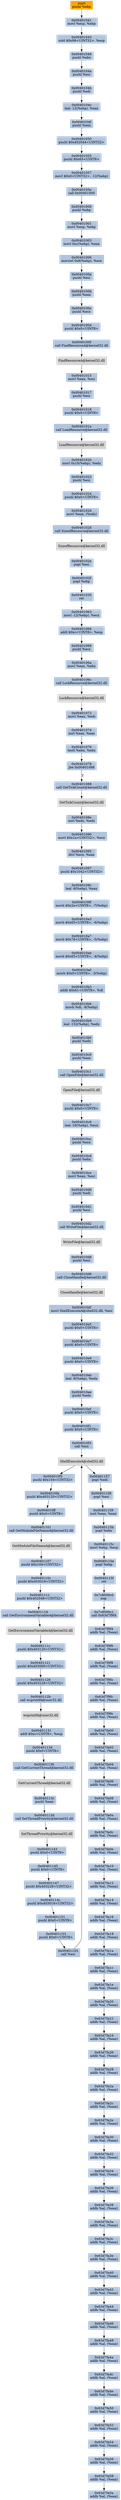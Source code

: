 digraph G {
node[shape=rectangle,style=filled,fillcolor=lightsteelblue,color=lightsteelblue]
bgcolor="transparent"
a0x00401040pushl_ebp[label="start\npushl %ebp",fillcolor="orange",color="lightgrey"];
a0x00401041movl_esp_ebp[label="0x00401041\nmovl %esp, %ebp"];
a0x00401043subl_0x98UINT32_esp[label="0x00401043\nsubl $0x98<UINT32>, %esp"];
a0x00401049pushl_ebx[label="0x00401049\npushl %ebx"];
a0x0040104apushl_esi[label="0x0040104a\npushl %esi"];
a0x0040104bpushl_edi[label="0x0040104b\npushl %edi"];
a0x0040104cleal__12ebp__eax[label="0x0040104c\nleal -12(%ebp), %eax"];
a0x0040104fpushl_eax[label="0x0040104f\npushl %eax"];
a0x00401050pushl_0x402044UINT32[label="0x00401050\npushl $0x402044<UINT32>"];
a0x00401055pushl_0x65UINT8[label="0x00401055\npushl $0x65<UINT8>"];
a0x00401057movl_0x0UINT32__12ebp_[label="0x00401057\nmovl $0x0<UINT32>, -12(%ebp)"];
a0x0040105ecall_0x00401000[label="0x0040105e\ncall 0x00401000"];
a0x00401000pushl_ebp[label="0x00401000\npushl %ebp"];
a0x00401001movl_esp_ebp[label="0x00401001\nmovl %esp, %ebp"];
a0x00401003movl_0xcebp__eax[label="0x00401003\nmovl 0xc(%ebp), %eax"];
a0x00401006movzwl_0x8ebp__ecx[label="0x00401006\nmovzwl 0x8(%ebp), %ecx"];
a0x0040100apushl_esi[label="0x0040100a\npushl %esi"];
a0x0040100bpushl_eax[label="0x0040100b\npushl %eax"];
a0x0040100cpushl_ecx[label="0x0040100c\npushl %ecx"];
a0x0040100dpushl_0x0UINT8[label="0x0040100d\npushl $0x0<UINT8>"];
a0x0040100fcall_FindResourceA_kernel32_dll[label="0x0040100f\ncall FindResourceA@kernel32.dll"];
FindResourceA_kernel32_dll[label="FindResourceA@kernel32.dll",fillcolor="lightgrey",color="lightgrey"];
a0x00401015movl_eax_esi[label="0x00401015\nmovl %eax, %esi"];
a0x00401017pushl_esi[label="0x00401017\npushl %esi"];
a0x00401018pushl_0x0UINT8[label="0x00401018\npushl $0x0<UINT8>"];
a0x0040101acall_LoadResource_kernel32_dll[label="0x0040101a\ncall LoadResource@kernel32.dll"];
LoadResource_kernel32_dll[label="LoadResource@kernel32.dll",fillcolor="lightgrey",color="lightgrey"];
a0x00401020movl_0x10ebp__edx[label="0x00401020\nmovl 0x10(%ebp), %edx"];
a0x00401023pushl_esi[label="0x00401023\npushl %esi"];
a0x00401024pushl_0x0UINT8[label="0x00401024\npushl $0x0<UINT8>"];
a0x00401026movl_eax_edx_[label="0x00401026\nmovl %eax, (%edx)"];
a0x00401028call_SizeofResource_kernel32_dll[label="0x00401028\ncall SizeofResource@kernel32.dll"];
SizeofResource_kernel32_dll[label="SizeofResource@kernel32.dll",fillcolor="lightgrey",color="lightgrey"];
a0x0040102epopl_esi[label="0x0040102e\npopl %esi"];
a0x0040102fpopl_ebp[label="0x0040102f\npopl %ebp"];
a0x00401030ret[label="0x00401030\nret"];
a0x00401063movl__12ebp__ecx[label="0x00401063\nmovl -12(%ebp), %ecx"];
a0x00401066addl_0xcUINT8_esp[label="0x00401066\naddl $0xc<UINT8>, %esp"];
a0x00401069pushl_ecx[label="0x00401069\npushl %ecx"];
a0x0040106amovl_eax_ebx[label="0x0040106a\nmovl %eax, %ebx"];
a0x0040106ccall_LockResource_kernel32_dll[label="0x0040106c\ncall LockResource@kernel32.dll"];
LockResource_kernel32_dll[label="LockResource@kernel32.dll",fillcolor="lightgrey",color="lightgrey"];
a0x00401072movl_eax_edi[label="0x00401072\nmovl %eax, %edi"];
a0x00401074xorl_eax_eax[label="0x00401074\nxorl %eax, %eax"];
a0x00401076testl_ebx_ebx[label="0x00401076\ntestl %ebx, %ebx"];
a0x00401078jbe_0x00401088[label="0x00401078\njbe 0x00401088"];
a0x00401088call_GetTickCount_kernel32_dll[label="0x00401088\ncall GetTickCount@kernel32.dll"];
GetTickCount_kernel32_dll[label="GetTickCount@kernel32.dll",fillcolor="lightgrey",color="lightgrey"];
a0x0040108exorl_edx_edx[label="0x0040108e\nxorl %edx, %edx"];
a0x00401090movl_0x1aUINT32_ecx[label="0x00401090\nmovl $0x1a<UINT32>, %ecx"];
a0x00401095divl_ecx_eax[label="0x00401095\ndivl %ecx, %eax"];
a0x00401097pushl_0x1042UINT32[label="0x00401097\npushl $0x1042<UINT32>"];
a0x0040109cleal__8ebp__eax[label="0x0040109c\nleal -8(%ebp), %eax"];
a0x0040109fmovb_0x2eUINT8__7ebp_[label="0x0040109f\nmovb $0x2e<UINT8>, -7(%ebp)"];
a0x004010a3movb_0x65UINT8__6ebp_[label="0x004010a3\nmovb $0x65<UINT8>, -6(%ebp)"];
a0x004010a7movb_0x78UINT8__5ebp_[label="0x004010a7\nmovb $0x78<UINT8>, -5(%ebp)"];
a0x004010abmovb_0x65UINT8__4ebp_[label="0x004010ab\nmovb $0x65<UINT8>, -4(%ebp)"];
a0x004010afmovb_0x0UINT8__3ebp_[label="0x004010af\nmovb $0x0<UINT8>, -3(%ebp)"];
a0x004010b3addb_0x61UINT8_dl[label="0x004010b3\naddb $0x61<UINT8>, %dl"];
a0x004010b6movb_dl__8ebp_[label="0x004010b6\nmovb %dl, -8(%ebp)"];
a0x004010b9leal__152ebp__edx[label="0x004010b9\nleal -152(%ebp), %edx"];
a0x004010bfpushl_edx[label="0x004010bf\npushl %edx"];
a0x004010c0pushl_eax[label="0x004010c0\npushl %eax"];
a0x004010c1call_OpenFile_kernel32_dll[label="0x004010c1\ncall OpenFile@kernel32.dll"];
OpenFile_kernel32_dll[label="OpenFile@kernel32.dll",fillcolor="lightgrey",color="lightgrey"];
a0x004010c7pushl_0x0UINT8[label="0x004010c7\npushl $0x0<UINT8>"];
a0x004010c9leal__16ebp__ecx[label="0x004010c9\nleal -16(%ebp), %ecx"];
a0x004010ccpushl_ecx[label="0x004010cc\npushl %ecx"];
a0x004010cdpushl_ebx[label="0x004010cd\npushl %ebx"];
a0x004010cemovl_eax_esi[label="0x004010ce\nmovl %eax, %esi"];
a0x004010d0pushl_edi[label="0x004010d0\npushl %edi"];
a0x004010d1pushl_esi[label="0x004010d1\npushl %esi"];
a0x004010d2call_WriteFile_kernel32_dll[label="0x004010d2\ncall WriteFile@kernel32.dll"];
WriteFile_kernel32_dll[label="WriteFile@kernel32.dll",fillcolor="lightgrey",color="lightgrey"];
a0x004010d8pushl_esi[label="0x004010d8\npushl %esi"];
a0x004010d9call_CloseHandle_kernel32_dll[label="0x004010d9\ncall CloseHandle@kernel32.dll"];
CloseHandle_kernel32_dll[label="CloseHandle@kernel32.dll",fillcolor="lightgrey",color="lightgrey"];
a0x004010dfmovl_ShellExecuteA_shell32_dll_esi[label="0x004010df\nmovl ShellExecuteA@shell32.dll, %esi"];
a0x004010e5pushl_0x0UINT8[label="0x004010e5\npushl $0x0<UINT8>"];
a0x004010e7pushl_0x0UINT8[label="0x004010e7\npushl $0x0<UINT8>"];
a0x004010e9pushl_0x0UINT8[label="0x004010e9\npushl $0x0<UINT8>"];
a0x004010ebleal__8ebp__edx[label="0x004010eb\nleal -8(%ebp), %edx"];
a0x004010eepushl_edx[label="0x004010ee\npushl %edx"];
a0x004010efpushl_0x0UINT8[label="0x004010ef\npushl $0x0<UINT8>"];
a0x004010f1pushl_0x0UINT8[label="0x004010f1\npushl $0x0<UINT8>"];
a0x004010f3call_esi[label="0x004010f3\ncall %esi"];
ShellExecuteA_shell32_dll[label="ShellExecuteA@shell32.dll",fillcolor="lightgrey",color="lightgrey"];
a0x004010f5pushl_0x104UINT32[label="0x004010f5\npushl $0x104<UINT32>"];
a0x004010fapushl_0x403120UINT32[label="0x004010fa\npushl $0x403120<UINT32>"];
a0x004010ffpushl_0x0UINT8[label="0x004010ff\npushl $0x0<UINT8>"];
a0x00401101call_GetModuleFileNameA_kernel32_dll[label="0x00401101\ncall GetModuleFileNameA@kernel32.dll"];
GetModuleFileNameA_kernel32_dll[label="GetModuleFileNameA@kernel32.dll",fillcolor="lightgrey",color="lightgrey"];
a0x00401107pushl_0x104UINT32[label="0x00401107\npushl $0x104<UINT32>"];
a0x0040110cpushl_0x403018UINT32[label="0x0040110c\npushl $0x403018<UINT32>"];
a0x00401111pushl_0x402048UINT32[label="0x00401111\npushl $0x402048<UINT32>"];
a0x00401116call_GetEnvironmentVariableA_kernel32_dll[label="0x00401116\ncall GetEnvironmentVariableA@kernel32.dll"];
GetEnvironmentVariableA_kernel32_dll[label="GetEnvironmentVariableA@kernel32.dll",fillcolor="lightgrey",color="lightgrey"];
a0x0040111cpushl_0x403120UINT32[label="0x0040111c\npushl $0x403120<UINT32>"];
a0x00401121pushl_0x403000UINT32[label="0x00401121\npushl $0x403000<UINT32>"];
a0x00401126pushl_0x403228UINT32[label="0x00401126\npushl $0x403228<UINT32>"];
a0x0040112bcall_wsprintfA_user32_dll[label="0x0040112b\ncall wsprintfA@user32.dll"];
wsprintfA_user32_dll[label="wsprintfA@user32.dll",fillcolor="lightgrey",color="lightgrey"];
a0x00401131addl_0xcUINT8_esp[label="0x00401131\naddl $0xc<UINT8>, %esp"];
a0x00401134pushl_0xfUINT8[label="0x00401134\npushl $0xf<UINT8>"];
a0x00401136call_GetCurrentThread_kernel32_dll[label="0x00401136\ncall GetCurrentThread@kernel32.dll"];
GetCurrentThread_kernel32_dll[label="GetCurrentThread@kernel32.dll",fillcolor="lightgrey",color="lightgrey"];
a0x0040113cpushl_eax[label="0x0040113c\npushl %eax"];
a0x0040113dcall_SetThreadPriority_kernel32_dll[label="0x0040113d\ncall SetThreadPriority@kernel32.dll"];
SetThreadPriority_kernel32_dll[label="SetThreadPriority@kernel32.dll",fillcolor="lightgrey",color="lightgrey"];
a0x00401143pushl_0x0UINT8[label="0x00401143\npushl $0x0<UINT8>"];
a0x00401145pushl_0x0UINT8[label="0x00401145\npushl $0x0<UINT8>"];
a0x00401147pushl_0x403228UINT32[label="0x00401147\npushl $0x403228<UINT32>"];
a0x0040114cpushl_0x403018UINT32[label="0x0040114c\npushl $0x403018<UINT32>"];
a0x00401151pushl_0x0UINT8[label="0x00401151\npushl $0x0<UINT8>"];
a0x00401153pushl_0x0UINT8[label="0x00401153\npushl $0x0<UINT8>"];
a0x00401155call_esi[label="0x00401155\ncall %esi"];
a0x00401157popl_edi[label="0x00401157\npopl %edi"];
a0x00401158popl_esi[label="0x00401158\npopl %esi"];
a0x00401159xorl_eax_eax[label="0x00401159\nxorl %eax, %eax"];
a0x0040115bpopl_ebx[label="0x0040115b\npopl %ebx"];
a0x0040115cmovl_ebp_esp[label="0x0040115c\nmovl %ebp, %esp"];
a0x0040115epopl_ebp[label="0x0040115e\npopl %ebp"];
a0x0040115fret[label="0x0040115f\nret"];
a0x7c8000c0nop_[label="0x7c8000c0\nnop "];
a0x7c8000c1call_0x63d7f9f4[label="0x7c8000c1\ncall 0x63d7f9f4"];
a0x63d7f9f4addb_al_eax_[label="0x63d7f9f4\naddb %al, (%eax)"];
a0x63d7f9f6addb_al_eax_[label="0x63d7f9f6\naddb %al, (%eax)"];
a0x63d7f9f8addb_al_eax_[label="0x63d7f9f8\naddb %al, (%eax)"];
a0x63d7f9faaddb_al_eax_[label="0x63d7f9fa\naddb %al, (%eax)"];
a0x63d7f9fcaddb_al_eax_[label="0x63d7f9fc\naddb %al, (%eax)"];
a0x63d7f9feaddb_al_eax_[label="0x63d7f9fe\naddb %al, (%eax)"];
a0x63d7fa00addb_al_eax_[label="0x63d7fa00\naddb %al, (%eax)"];
a0x63d7fa02addb_al_eax_[label="0x63d7fa02\naddb %al, (%eax)"];
a0x63d7fa04addb_al_eax_[label="0x63d7fa04\naddb %al, (%eax)"];
a0x63d7fa06addb_al_eax_[label="0x63d7fa06\naddb %al, (%eax)"];
a0x63d7fa08addb_al_eax_[label="0x63d7fa08\naddb %al, (%eax)"];
a0x63d7fa0aaddb_al_eax_[label="0x63d7fa0a\naddb %al, (%eax)"];
a0x63d7fa0caddb_al_eax_[label="0x63d7fa0c\naddb %al, (%eax)"];
a0x63d7fa0eaddb_al_eax_[label="0x63d7fa0e\naddb %al, (%eax)"];
a0x63d7fa10addb_al_eax_[label="0x63d7fa10\naddb %al, (%eax)"];
a0x63d7fa12addb_al_eax_[label="0x63d7fa12\naddb %al, (%eax)"];
a0x63d7fa14addb_al_eax_[label="0x63d7fa14\naddb %al, (%eax)"];
a0x63d7fa16addb_al_eax_[label="0x63d7fa16\naddb %al, (%eax)"];
a0x63d7fa18addb_al_eax_[label="0x63d7fa18\naddb %al, (%eax)"];
a0x63d7fa1aaddb_al_eax_[label="0x63d7fa1a\naddb %al, (%eax)"];
a0x63d7fa1caddb_al_eax_[label="0x63d7fa1c\naddb %al, (%eax)"];
a0x63d7fa1eaddb_al_eax_[label="0x63d7fa1e\naddb %al, (%eax)"];
a0x63d7fa20addb_al_eax_[label="0x63d7fa20\naddb %al, (%eax)"];
a0x63d7fa22addb_al_eax_[label="0x63d7fa22\naddb %al, (%eax)"];
a0x63d7fa24addb_al_eax_[label="0x63d7fa24\naddb %al, (%eax)"];
a0x63d7fa26addb_al_eax_[label="0x63d7fa26\naddb %al, (%eax)"];
a0x63d7fa28addb_al_eax_[label="0x63d7fa28\naddb %al, (%eax)"];
a0x63d7fa2aaddb_al_eax_[label="0x63d7fa2a\naddb %al, (%eax)"];
a0x63d7fa2caddb_al_eax_[label="0x63d7fa2c\naddb %al, (%eax)"];
a0x63d7fa2eaddb_al_eax_[label="0x63d7fa2e\naddb %al, (%eax)"];
a0x63d7fa30addb_al_eax_[label="0x63d7fa30\naddb %al, (%eax)"];
a0x63d7fa32addb_al_eax_[label="0x63d7fa32\naddb %al, (%eax)"];
a0x63d7fa34addb_al_eax_[label="0x63d7fa34\naddb %al, (%eax)"];
a0x63d7fa36addb_al_eax_[label="0x63d7fa36\naddb %al, (%eax)"];
a0x63d7fa38addb_al_eax_[label="0x63d7fa38\naddb %al, (%eax)"];
a0x63d7fa3aaddb_al_eax_[label="0x63d7fa3a\naddb %al, (%eax)"];
a0x63d7fa3caddb_al_eax_[label="0x63d7fa3c\naddb %al, (%eax)"];
a0x63d7fa3eaddb_al_eax_[label="0x63d7fa3e\naddb %al, (%eax)"];
a0x63d7fa40addb_al_eax_[label="0x63d7fa40\naddb %al, (%eax)"];
a0x63d7fa42addb_al_eax_[label="0x63d7fa42\naddb %al, (%eax)"];
a0x63d7fa44addb_al_eax_[label="0x63d7fa44\naddb %al, (%eax)"];
a0x63d7fa46addb_al_eax_[label="0x63d7fa46\naddb %al, (%eax)"];
a0x63d7fa48addb_al_eax_[label="0x63d7fa48\naddb %al, (%eax)"];
a0x63d7fa4aaddb_al_eax_[label="0x63d7fa4a\naddb %al, (%eax)"];
a0x63d7fa4caddb_al_eax_[label="0x63d7fa4c\naddb %al, (%eax)"];
a0x63d7fa4eaddb_al_eax_[label="0x63d7fa4e\naddb %al, (%eax)"];
a0x63d7fa50addb_al_eax_[label="0x63d7fa50\naddb %al, (%eax)"];
a0x63d7fa52addb_al_eax_[label="0x63d7fa52\naddb %al, (%eax)"];
a0x63d7fa54addb_al_eax_[label="0x63d7fa54\naddb %al, (%eax)"];
a0x63d7fa56addb_al_eax_[label="0x63d7fa56\naddb %al, (%eax)"];
a0x63d7fa58addb_al_eax_[label="0x63d7fa58\naddb %al, (%eax)"];
a0x63d7fa5aaddb_al_eax_[label="0x63d7fa5a\naddb %al, (%eax)"];
a0x00401040pushl_ebp -> a0x00401041movl_esp_ebp [color="#000000"];
a0x00401041movl_esp_ebp -> a0x00401043subl_0x98UINT32_esp [color="#000000"];
a0x00401043subl_0x98UINT32_esp -> a0x00401049pushl_ebx [color="#000000"];
a0x00401049pushl_ebx -> a0x0040104apushl_esi [color="#000000"];
a0x0040104apushl_esi -> a0x0040104bpushl_edi [color="#000000"];
a0x0040104bpushl_edi -> a0x0040104cleal__12ebp__eax [color="#000000"];
a0x0040104cleal__12ebp__eax -> a0x0040104fpushl_eax [color="#000000"];
a0x0040104fpushl_eax -> a0x00401050pushl_0x402044UINT32 [color="#000000"];
a0x00401050pushl_0x402044UINT32 -> a0x00401055pushl_0x65UINT8 [color="#000000"];
a0x00401055pushl_0x65UINT8 -> a0x00401057movl_0x0UINT32__12ebp_ [color="#000000"];
a0x00401057movl_0x0UINT32__12ebp_ -> a0x0040105ecall_0x00401000 [color="#000000"];
a0x0040105ecall_0x00401000 -> a0x00401000pushl_ebp [color="#000000"];
a0x00401000pushl_ebp -> a0x00401001movl_esp_ebp [color="#000000"];
a0x00401001movl_esp_ebp -> a0x00401003movl_0xcebp__eax [color="#000000"];
a0x00401003movl_0xcebp__eax -> a0x00401006movzwl_0x8ebp__ecx [color="#000000"];
a0x00401006movzwl_0x8ebp__ecx -> a0x0040100apushl_esi [color="#000000"];
a0x0040100apushl_esi -> a0x0040100bpushl_eax [color="#000000"];
a0x0040100bpushl_eax -> a0x0040100cpushl_ecx [color="#000000"];
a0x0040100cpushl_ecx -> a0x0040100dpushl_0x0UINT8 [color="#000000"];
a0x0040100dpushl_0x0UINT8 -> a0x0040100fcall_FindResourceA_kernel32_dll [color="#000000"];
a0x0040100fcall_FindResourceA_kernel32_dll -> FindResourceA_kernel32_dll [color="#000000"];
FindResourceA_kernel32_dll -> a0x00401015movl_eax_esi [color="#000000"];
a0x00401015movl_eax_esi -> a0x00401017pushl_esi [color="#000000"];
a0x00401017pushl_esi -> a0x00401018pushl_0x0UINT8 [color="#000000"];
a0x00401018pushl_0x0UINT8 -> a0x0040101acall_LoadResource_kernel32_dll [color="#000000"];
a0x0040101acall_LoadResource_kernel32_dll -> LoadResource_kernel32_dll [color="#000000"];
LoadResource_kernel32_dll -> a0x00401020movl_0x10ebp__edx [color="#000000"];
a0x00401020movl_0x10ebp__edx -> a0x00401023pushl_esi [color="#000000"];
a0x00401023pushl_esi -> a0x00401024pushl_0x0UINT8 [color="#000000"];
a0x00401024pushl_0x0UINT8 -> a0x00401026movl_eax_edx_ [color="#000000"];
a0x00401026movl_eax_edx_ -> a0x00401028call_SizeofResource_kernel32_dll [color="#000000"];
a0x00401028call_SizeofResource_kernel32_dll -> SizeofResource_kernel32_dll [color="#000000"];
SizeofResource_kernel32_dll -> a0x0040102epopl_esi [color="#000000"];
a0x0040102epopl_esi -> a0x0040102fpopl_ebp [color="#000000"];
a0x0040102fpopl_ebp -> a0x00401030ret [color="#000000"];
a0x00401030ret -> a0x00401063movl__12ebp__ecx [color="#000000"];
a0x00401063movl__12ebp__ecx -> a0x00401066addl_0xcUINT8_esp [color="#000000"];
a0x00401066addl_0xcUINT8_esp -> a0x00401069pushl_ecx [color="#000000"];
a0x00401069pushl_ecx -> a0x0040106amovl_eax_ebx [color="#000000"];
a0x0040106amovl_eax_ebx -> a0x0040106ccall_LockResource_kernel32_dll [color="#000000"];
a0x0040106ccall_LockResource_kernel32_dll -> LockResource_kernel32_dll [color="#000000"];
LockResource_kernel32_dll -> a0x00401072movl_eax_edi [color="#000000"];
a0x00401072movl_eax_edi -> a0x00401074xorl_eax_eax [color="#000000"];
a0x00401074xorl_eax_eax -> a0x00401076testl_ebx_ebx [color="#000000"];
a0x00401076testl_ebx_ebx -> a0x00401078jbe_0x00401088 [color="#000000"];
a0x00401078jbe_0x00401088 -> a0x00401088call_GetTickCount_kernel32_dll [color="#000000",label="T"];
a0x00401088call_GetTickCount_kernel32_dll -> GetTickCount_kernel32_dll [color="#000000"];
GetTickCount_kernel32_dll -> a0x0040108exorl_edx_edx [color="#000000"];
a0x0040108exorl_edx_edx -> a0x00401090movl_0x1aUINT32_ecx [color="#000000"];
a0x00401090movl_0x1aUINT32_ecx -> a0x00401095divl_ecx_eax [color="#000000"];
a0x00401095divl_ecx_eax -> a0x00401097pushl_0x1042UINT32 [color="#000000"];
a0x00401097pushl_0x1042UINT32 -> a0x0040109cleal__8ebp__eax [color="#000000"];
a0x0040109cleal__8ebp__eax -> a0x0040109fmovb_0x2eUINT8__7ebp_ [color="#000000"];
a0x0040109fmovb_0x2eUINT8__7ebp_ -> a0x004010a3movb_0x65UINT8__6ebp_ [color="#000000"];
a0x004010a3movb_0x65UINT8__6ebp_ -> a0x004010a7movb_0x78UINT8__5ebp_ [color="#000000"];
a0x004010a7movb_0x78UINT8__5ebp_ -> a0x004010abmovb_0x65UINT8__4ebp_ [color="#000000"];
a0x004010abmovb_0x65UINT8__4ebp_ -> a0x004010afmovb_0x0UINT8__3ebp_ [color="#000000"];
a0x004010afmovb_0x0UINT8__3ebp_ -> a0x004010b3addb_0x61UINT8_dl [color="#000000"];
a0x004010b3addb_0x61UINT8_dl -> a0x004010b6movb_dl__8ebp_ [color="#000000"];
a0x004010b6movb_dl__8ebp_ -> a0x004010b9leal__152ebp__edx [color="#000000"];
a0x004010b9leal__152ebp__edx -> a0x004010bfpushl_edx [color="#000000"];
a0x004010bfpushl_edx -> a0x004010c0pushl_eax [color="#000000"];
a0x004010c0pushl_eax -> a0x004010c1call_OpenFile_kernel32_dll [color="#000000"];
a0x004010c1call_OpenFile_kernel32_dll -> OpenFile_kernel32_dll [color="#000000"];
OpenFile_kernel32_dll -> a0x004010c7pushl_0x0UINT8 [color="#000000"];
a0x004010c7pushl_0x0UINT8 -> a0x004010c9leal__16ebp__ecx [color="#000000"];
a0x004010c9leal__16ebp__ecx -> a0x004010ccpushl_ecx [color="#000000"];
a0x004010ccpushl_ecx -> a0x004010cdpushl_ebx [color="#000000"];
a0x004010cdpushl_ebx -> a0x004010cemovl_eax_esi [color="#000000"];
a0x004010cemovl_eax_esi -> a0x004010d0pushl_edi [color="#000000"];
a0x004010d0pushl_edi -> a0x004010d1pushl_esi [color="#000000"];
a0x004010d1pushl_esi -> a0x004010d2call_WriteFile_kernel32_dll [color="#000000"];
a0x004010d2call_WriteFile_kernel32_dll -> WriteFile_kernel32_dll [color="#000000"];
WriteFile_kernel32_dll -> a0x004010d8pushl_esi [color="#000000"];
a0x004010d8pushl_esi -> a0x004010d9call_CloseHandle_kernel32_dll [color="#000000"];
a0x004010d9call_CloseHandle_kernel32_dll -> CloseHandle_kernel32_dll [color="#000000"];
CloseHandle_kernel32_dll -> a0x004010dfmovl_ShellExecuteA_shell32_dll_esi [color="#000000"];
a0x004010dfmovl_ShellExecuteA_shell32_dll_esi -> a0x004010e5pushl_0x0UINT8 [color="#000000"];
a0x004010e5pushl_0x0UINT8 -> a0x004010e7pushl_0x0UINT8 [color="#000000"];
a0x004010e7pushl_0x0UINT8 -> a0x004010e9pushl_0x0UINT8 [color="#000000"];
a0x004010e9pushl_0x0UINT8 -> a0x004010ebleal__8ebp__edx [color="#000000"];
a0x004010ebleal__8ebp__edx -> a0x004010eepushl_edx [color="#000000"];
a0x004010eepushl_edx -> a0x004010efpushl_0x0UINT8 [color="#000000"];
a0x004010efpushl_0x0UINT8 -> a0x004010f1pushl_0x0UINT8 [color="#000000"];
a0x004010f1pushl_0x0UINT8 -> a0x004010f3call_esi [color="#000000"];
a0x004010f3call_esi -> ShellExecuteA_shell32_dll [color="#000000"];
ShellExecuteA_shell32_dll -> a0x004010f5pushl_0x104UINT32 [color="#000000"];
a0x004010f5pushl_0x104UINT32 -> a0x004010fapushl_0x403120UINT32 [color="#000000"];
a0x004010fapushl_0x403120UINT32 -> a0x004010ffpushl_0x0UINT8 [color="#000000"];
a0x004010ffpushl_0x0UINT8 -> a0x00401101call_GetModuleFileNameA_kernel32_dll [color="#000000"];
a0x00401101call_GetModuleFileNameA_kernel32_dll -> GetModuleFileNameA_kernel32_dll [color="#000000"];
GetModuleFileNameA_kernel32_dll -> a0x00401107pushl_0x104UINT32 [color="#000000"];
a0x00401107pushl_0x104UINT32 -> a0x0040110cpushl_0x403018UINT32 [color="#000000"];
a0x0040110cpushl_0x403018UINT32 -> a0x00401111pushl_0x402048UINT32 [color="#000000"];
a0x00401111pushl_0x402048UINT32 -> a0x00401116call_GetEnvironmentVariableA_kernel32_dll [color="#000000"];
a0x00401116call_GetEnvironmentVariableA_kernel32_dll -> GetEnvironmentVariableA_kernel32_dll [color="#000000"];
GetEnvironmentVariableA_kernel32_dll -> a0x0040111cpushl_0x403120UINT32 [color="#000000"];
a0x0040111cpushl_0x403120UINT32 -> a0x00401121pushl_0x403000UINT32 [color="#000000"];
a0x00401121pushl_0x403000UINT32 -> a0x00401126pushl_0x403228UINT32 [color="#000000"];
a0x00401126pushl_0x403228UINT32 -> a0x0040112bcall_wsprintfA_user32_dll [color="#000000"];
a0x0040112bcall_wsprintfA_user32_dll -> wsprintfA_user32_dll [color="#000000"];
wsprintfA_user32_dll -> a0x00401131addl_0xcUINT8_esp [color="#000000"];
a0x00401131addl_0xcUINT8_esp -> a0x00401134pushl_0xfUINT8 [color="#000000"];
a0x00401134pushl_0xfUINT8 -> a0x00401136call_GetCurrentThread_kernel32_dll [color="#000000"];
a0x00401136call_GetCurrentThread_kernel32_dll -> GetCurrentThread_kernel32_dll [color="#000000"];
GetCurrentThread_kernel32_dll -> a0x0040113cpushl_eax [color="#000000"];
a0x0040113cpushl_eax -> a0x0040113dcall_SetThreadPriority_kernel32_dll [color="#000000"];
a0x0040113dcall_SetThreadPriority_kernel32_dll -> SetThreadPriority_kernel32_dll [color="#000000"];
SetThreadPriority_kernel32_dll -> a0x00401143pushl_0x0UINT8 [color="#000000"];
a0x00401143pushl_0x0UINT8 -> a0x00401145pushl_0x0UINT8 [color="#000000"];
a0x00401145pushl_0x0UINT8 -> a0x00401147pushl_0x403228UINT32 [color="#000000"];
a0x00401147pushl_0x403228UINT32 -> a0x0040114cpushl_0x403018UINT32 [color="#000000"];
a0x0040114cpushl_0x403018UINT32 -> a0x00401151pushl_0x0UINT8 [color="#000000"];
a0x00401151pushl_0x0UINT8 -> a0x00401153pushl_0x0UINT8 [color="#000000"];
a0x00401153pushl_0x0UINT8 -> a0x00401155call_esi [color="#000000"];
a0x00401155call_esi -> ShellExecuteA_shell32_dll [color="#000000"];
ShellExecuteA_shell32_dll -> a0x00401157popl_edi [color="#000000"];
a0x00401157popl_edi -> a0x00401158popl_esi [color="#000000"];
a0x00401158popl_esi -> a0x00401159xorl_eax_eax [color="#000000"];
a0x00401159xorl_eax_eax -> a0x0040115bpopl_ebx [color="#000000"];
a0x0040115bpopl_ebx -> a0x0040115cmovl_ebp_esp [color="#000000"];
a0x0040115cmovl_ebp_esp -> a0x0040115epopl_ebp [color="#000000"];
a0x0040115epopl_ebp -> a0x0040115fret [color="#000000"];
a0x0040115fret -> a0x7c8000c0nop_ [color="#000000"];
a0x7c8000c0nop_ -> a0x7c8000c1call_0x63d7f9f4 [color="#000000"];
a0x7c8000c1call_0x63d7f9f4 -> a0x63d7f9f4addb_al_eax_ [color="#000000"];
a0x63d7f9f4addb_al_eax_ -> a0x63d7f9f6addb_al_eax_ [color="#000000"];
a0x63d7f9f6addb_al_eax_ -> a0x63d7f9f8addb_al_eax_ [color="#000000"];
a0x63d7f9f8addb_al_eax_ -> a0x63d7f9faaddb_al_eax_ [color="#000000"];
a0x63d7f9faaddb_al_eax_ -> a0x63d7f9fcaddb_al_eax_ [color="#000000"];
a0x63d7f9fcaddb_al_eax_ -> a0x63d7f9feaddb_al_eax_ [color="#000000"];
a0x63d7f9feaddb_al_eax_ -> a0x63d7fa00addb_al_eax_ [color="#000000"];
a0x63d7fa00addb_al_eax_ -> a0x63d7fa02addb_al_eax_ [color="#000000"];
a0x63d7fa02addb_al_eax_ -> a0x63d7fa04addb_al_eax_ [color="#000000"];
a0x63d7fa04addb_al_eax_ -> a0x63d7fa06addb_al_eax_ [color="#000000"];
a0x63d7fa06addb_al_eax_ -> a0x63d7fa08addb_al_eax_ [color="#000000"];
a0x63d7fa08addb_al_eax_ -> a0x63d7fa0aaddb_al_eax_ [color="#000000"];
a0x63d7fa0aaddb_al_eax_ -> a0x63d7fa0caddb_al_eax_ [color="#000000"];
a0x63d7fa0caddb_al_eax_ -> a0x63d7fa0eaddb_al_eax_ [color="#000000"];
a0x63d7fa0eaddb_al_eax_ -> a0x63d7fa10addb_al_eax_ [color="#000000"];
a0x63d7fa10addb_al_eax_ -> a0x63d7fa12addb_al_eax_ [color="#000000"];
a0x63d7fa12addb_al_eax_ -> a0x63d7fa14addb_al_eax_ [color="#000000"];
a0x63d7fa14addb_al_eax_ -> a0x63d7fa16addb_al_eax_ [color="#000000"];
a0x63d7fa16addb_al_eax_ -> a0x63d7fa18addb_al_eax_ [color="#000000"];
a0x63d7fa18addb_al_eax_ -> a0x63d7fa1aaddb_al_eax_ [color="#000000"];
a0x63d7fa1aaddb_al_eax_ -> a0x63d7fa1caddb_al_eax_ [color="#000000"];
a0x63d7fa1caddb_al_eax_ -> a0x63d7fa1eaddb_al_eax_ [color="#000000"];
a0x63d7fa1eaddb_al_eax_ -> a0x63d7fa20addb_al_eax_ [color="#000000"];
a0x63d7fa20addb_al_eax_ -> a0x63d7fa22addb_al_eax_ [color="#000000"];
a0x63d7fa22addb_al_eax_ -> a0x63d7fa24addb_al_eax_ [color="#000000"];
a0x63d7fa24addb_al_eax_ -> a0x63d7fa26addb_al_eax_ [color="#000000"];
a0x63d7fa26addb_al_eax_ -> a0x63d7fa28addb_al_eax_ [color="#000000"];
a0x63d7fa28addb_al_eax_ -> a0x63d7fa2aaddb_al_eax_ [color="#000000"];
a0x63d7fa2aaddb_al_eax_ -> a0x63d7fa2caddb_al_eax_ [color="#000000"];
a0x63d7fa2caddb_al_eax_ -> a0x63d7fa2eaddb_al_eax_ [color="#000000"];
a0x63d7fa2eaddb_al_eax_ -> a0x63d7fa30addb_al_eax_ [color="#000000"];
a0x63d7fa30addb_al_eax_ -> a0x63d7fa32addb_al_eax_ [color="#000000"];
a0x63d7fa32addb_al_eax_ -> a0x63d7fa34addb_al_eax_ [color="#000000"];
a0x63d7fa34addb_al_eax_ -> a0x63d7fa36addb_al_eax_ [color="#000000"];
a0x63d7fa36addb_al_eax_ -> a0x63d7fa38addb_al_eax_ [color="#000000"];
a0x63d7fa38addb_al_eax_ -> a0x63d7fa3aaddb_al_eax_ [color="#000000"];
a0x63d7fa3aaddb_al_eax_ -> a0x63d7fa3caddb_al_eax_ [color="#000000"];
a0x63d7fa3caddb_al_eax_ -> a0x63d7fa3eaddb_al_eax_ [color="#000000"];
a0x63d7fa3eaddb_al_eax_ -> a0x63d7fa40addb_al_eax_ [color="#000000"];
a0x63d7fa40addb_al_eax_ -> a0x63d7fa42addb_al_eax_ [color="#000000"];
a0x63d7fa42addb_al_eax_ -> a0x63d7fa44addb_al_eax_ [color="#000000"];
a0x63d7fa44addb_al_eax_ -> a0x63d7fa46addb_al_eax_ [color="#000000"];
a0x63d7fa46addb_al_eax_ -> a0x63d7fa48addb_al_eax_ [color="#000000"];
a0x63d7fa48addb_al_eax_ -> a0x63d7fa4aaddb_al_eax_ [color="#000000"];
a0x63d7fa4aaddb_al_eax_ -> a0x63d7fa4caddb_al_eax_ [color="#000000"];
a0x63d7fa4caddb_al_eax_ -> a0x63d7fa4eaddb_al_eax_ [color="#000000"];
a0x63d7fa4eaddb_al_eax_ -> a0x63d7fa50addb_al_eax_ [color="#000000"];
a0x63d7fa50addb_al_eax_ -> a0x63d7fa52addb_al_eax_ [color="#000000"];
a0x63d7fa52addb_al_eax_ -> a0x63d7fa54addb_al_eax_ [color="#000000"];
a0x63d7fa54addb_al_eax_ -> a0x63d7fa56addb_al_eax_ [color="#000000"];
a0x63d7fa56addb_al_eax_ -> a0x63d7fa58addb_al_eax_ [color="#000000"];
a0x63d7fa58addb_al_eax_ -> a0x63d7fa5aaddb_al_eax_ [color="#000000"];
}
